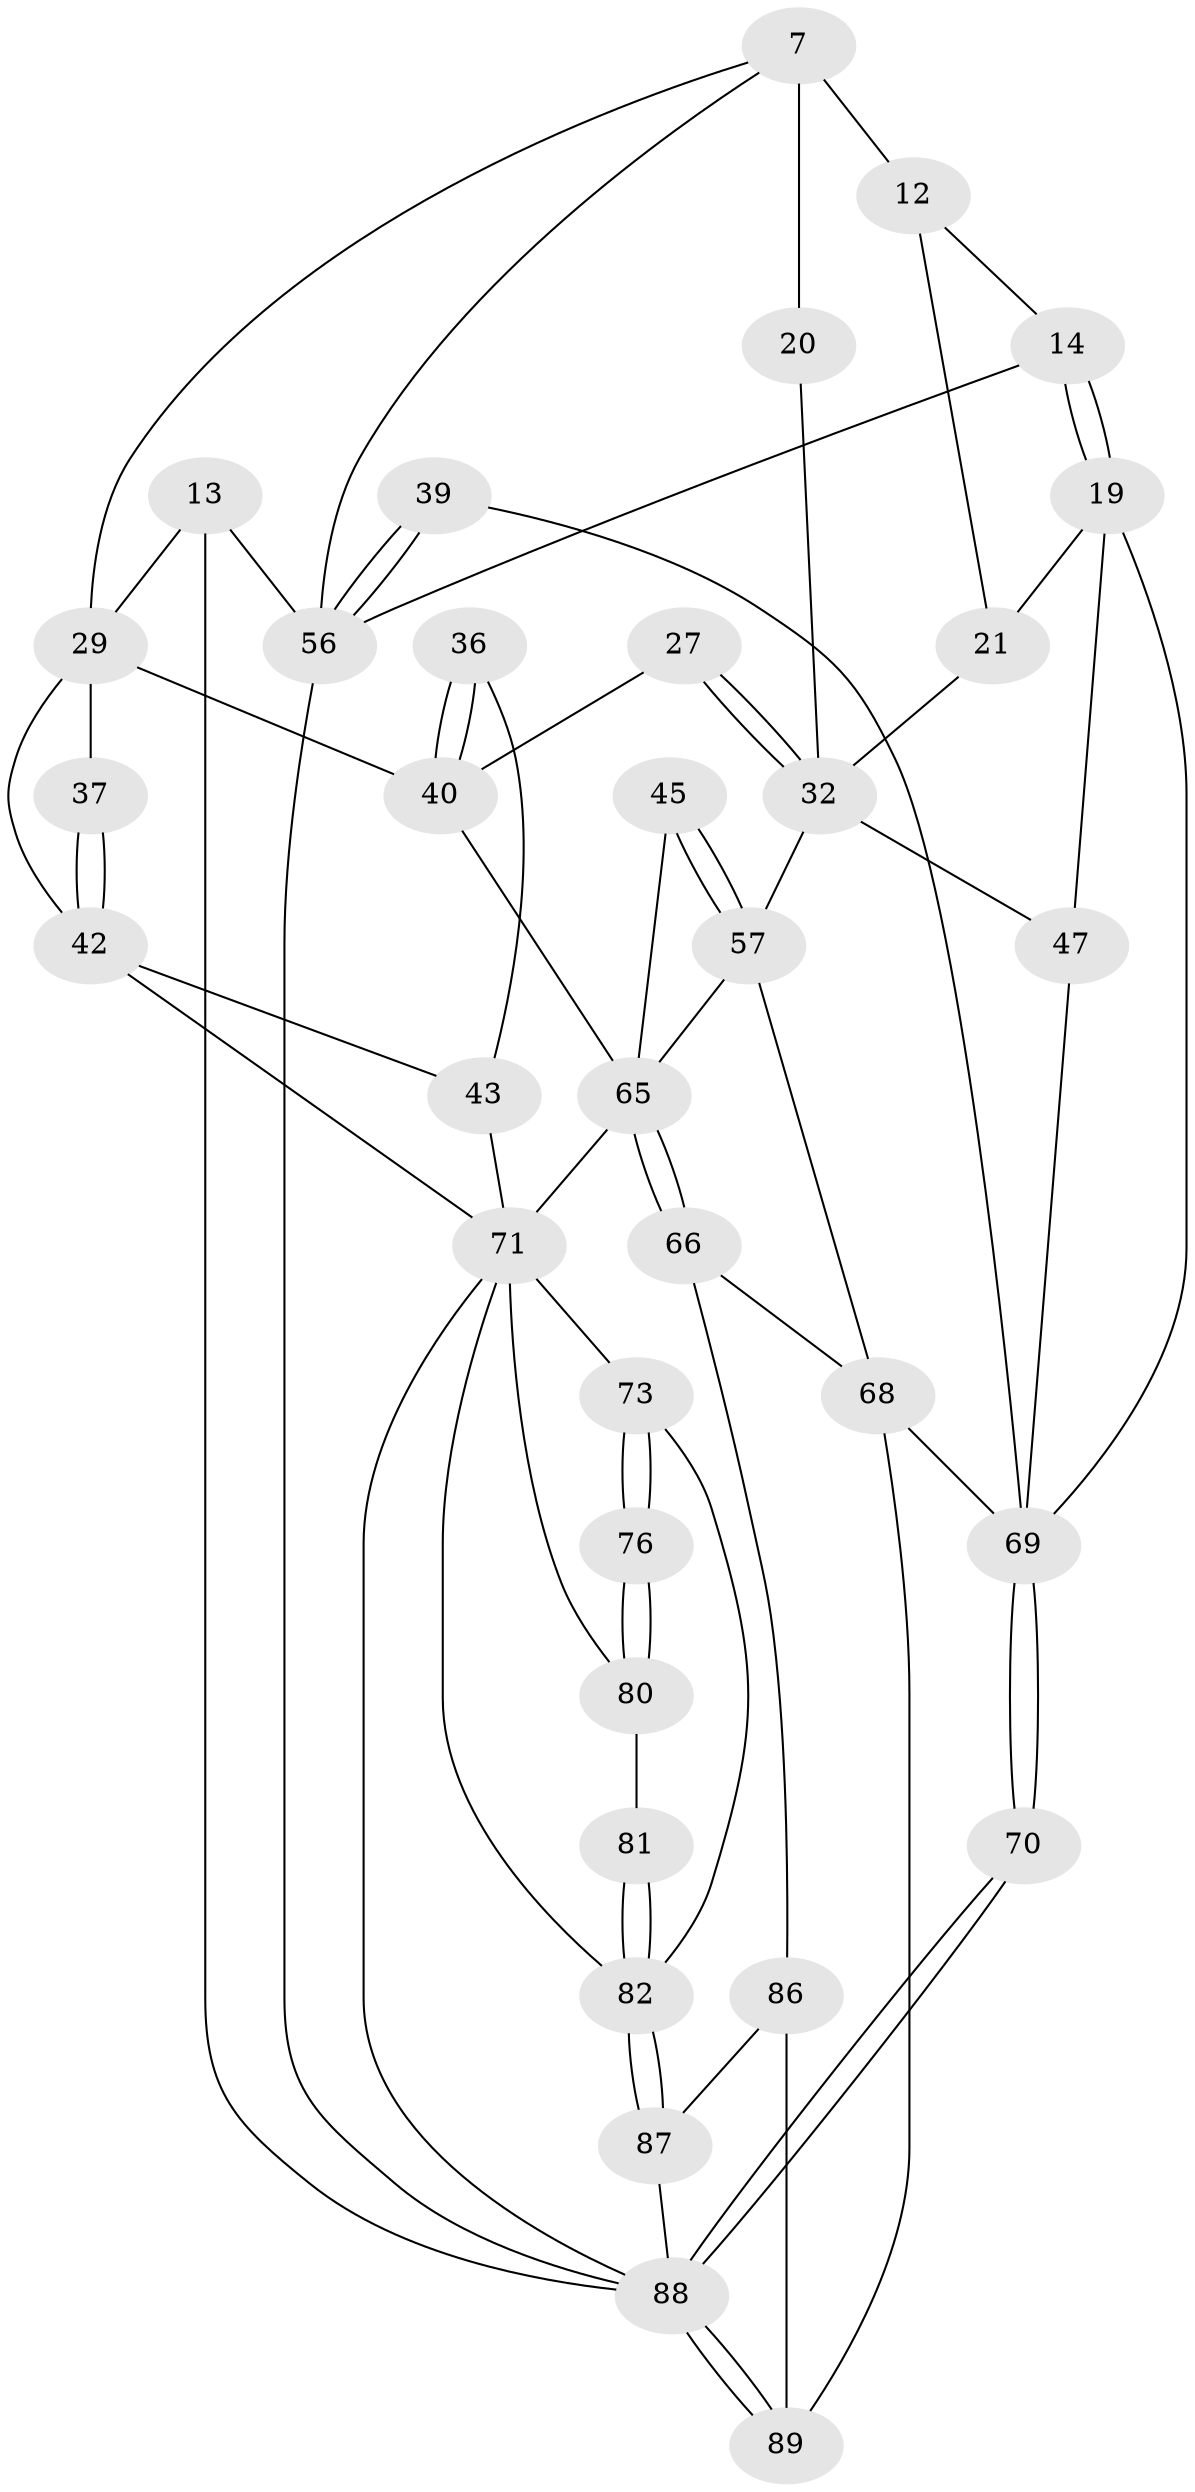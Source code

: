 // original degree distribution, {3: 0.0449438202247191, 6: 0.25842696629213485, 5: 0.449438202247191, 4: 0.24719101123595505}
// Generated by graph-tools (version 1.1) at 2025/06/03/04/25 22:06:03]
// undirected, 35 vertices, 74 edges
graph export_dot {
graph [start="1"]
  node [color=gray90,style=filled];
  7 [pos="+0.1444823597439834+0.14694673358676008",super="+3"];
  12 [pos="+0.17618729160609542+0.2203310771573201",super="+11"];
  13 [pos="+1+0",super="+10"];
  14 [pos="+0.16494559253993654+0.2515021638068135"];
  19 [pos="+0.3292158242825707+0.3112071998294868",super="+18+17"];
  20 [pos="+0.7324151400953576+0.05094046577217726"];
  21 [pos="+0.4893078581450567+0.18757367179000703",super="+16"];
  27 [pos="+0.613962140036274+0.3509025628545449"];
  29 [pos="+0.8241836926250449+0.15557486302415205",super="+28+24"];
  32 [pos="+0.5704852653072187+0.3834593577213406",super="+30+23+22"];
  36 [pos="+0.7773652882826917+0.4031297659221626"];
  37 [pos="+1+0.24925568448647623"];
  39 [pos="+0.2207320216220734+0.3998336675910607"];
  40 [pos="+0.7617260106498418+0.4174121340768263",super="+26+25"];
  42 [pos="+1+0.37447029828424844",super="+41+34+33"];
  43 [pos="+0.9400519162221002+0.48140531987610585",super="+35"];
  45 [pos="+0.672184180620237+0.5130994619125021"];
  47 [pos="+0.45853854954810647+0.4011979639887754",super="+31"];
  56 [pos="+0+0.5033617960892491",super="+9+15"];
  57 [pos="+0.6639227853700136+0.5921501728704813",super="+51+46"];
  65 [pos="+0.6562580335603401+0.6576280710021701",super="+64"];
  66 [pos="+0.6240473042006751+0.6893404323836938"];
  68 [pos="+0.4847707375238637+0.7750693147650342",super="+67"];
  69 [pos="+0.3438348175369482+0.691041001526119",super="+50"];
  70 [pos="+0.17245933929929377+0.7650713178027889",super="+58"];
  71 [pos="+0.8167517954446056+0.729522361619481",super="+63"];
  73 [pos="+0.9027777344772523+0.7650979321664861",super="+72"];
  76 [pos="+0.9523965348896046+0.834994908163661"];
  80 [pos="+0.9554460413690595+0.8513992681408513"];
  81 [pos="+0.9129940195200644+0.8521984219505058"];
  82 [pos="+0.8574295651051088+0.9125152160513741",super="+77+75+74"];
  86 [pos="+0.5894062106257192+1",super="+83+79"];
  87 [pos="+0.7792110784611302+1",super="+85+78"];
  88 [pos="+0.2647052465638305+1",super="+62+59"];
  89 [pos="+0.40877024605836987+1",super="+84"];
  7 -- 12 [weight=2];
  7 -- 20;
  7 -- 56;
  7 -- 29;
  12 -- 14;
  12 -- 21;
  13 -- 88 [weight=2];
  13 -- 56;
  13 -- 29 [weight=2];
  14 -- 19;
  14 -- 19;
  14 -- 56;
  19 -- 47 [weight=2];
  19 -- 21;
  19 -- 69;
  20 -- 32;
  21 -- 32;
  27 -- 32 [weight=2];
  27 -- 32;
  27 -- 40;
  29 -- 42;
  29 -- 37;
  29 -- 40;
  32 -- 47;
  32 -- 57;
  36 -- 40 [weight=2];
  36 -- 40;
  36 -- 43;
  37 -- 42 [weight=2];
  37 -- 42;
  39 -- 56 [weight=2];
  39 -- 56;
  39 -- 69;
  40 -- 65;
  42 -- 43 [weight=2];
  42 -- 71;
  43 -- 71;
  45 -- 57 [weight=2];
  45 -- 57;
  45 -- 65;
  47 -- 69;
  56 -- 88;
  57 -- 68;
  57 -- 65;
  65 -- 66;
  65 -- 66;
  65 -- 71 [weight=2];
  66 -- 86;
  66 -- 68;
  68 -- 69 [weight=2];
  68 -- 89;
  69 -- 70 [weight=2];
  69 -- 70;
  70 -- 88 [weight=2];
  70 -- 88;
  71 -- 82;
  71 -- 80;
  71 -- 88;
  71 -- 73;
  73 -- 76 [weight=2];
  73 -- 76;
  73 -- 82;
  76 -- 80;
  76 -- 80;
  80 -- 81;
  81 -- 82 [weight=2];
  81 -- 82;
  82 -- 87 [weight=2];
  82 -- 87;
  86 -- 89 [weight=2];
  86 -- 87 [weight=2];
  87 -- 88;
  88 -- 89;
  88 -- 89;
}
